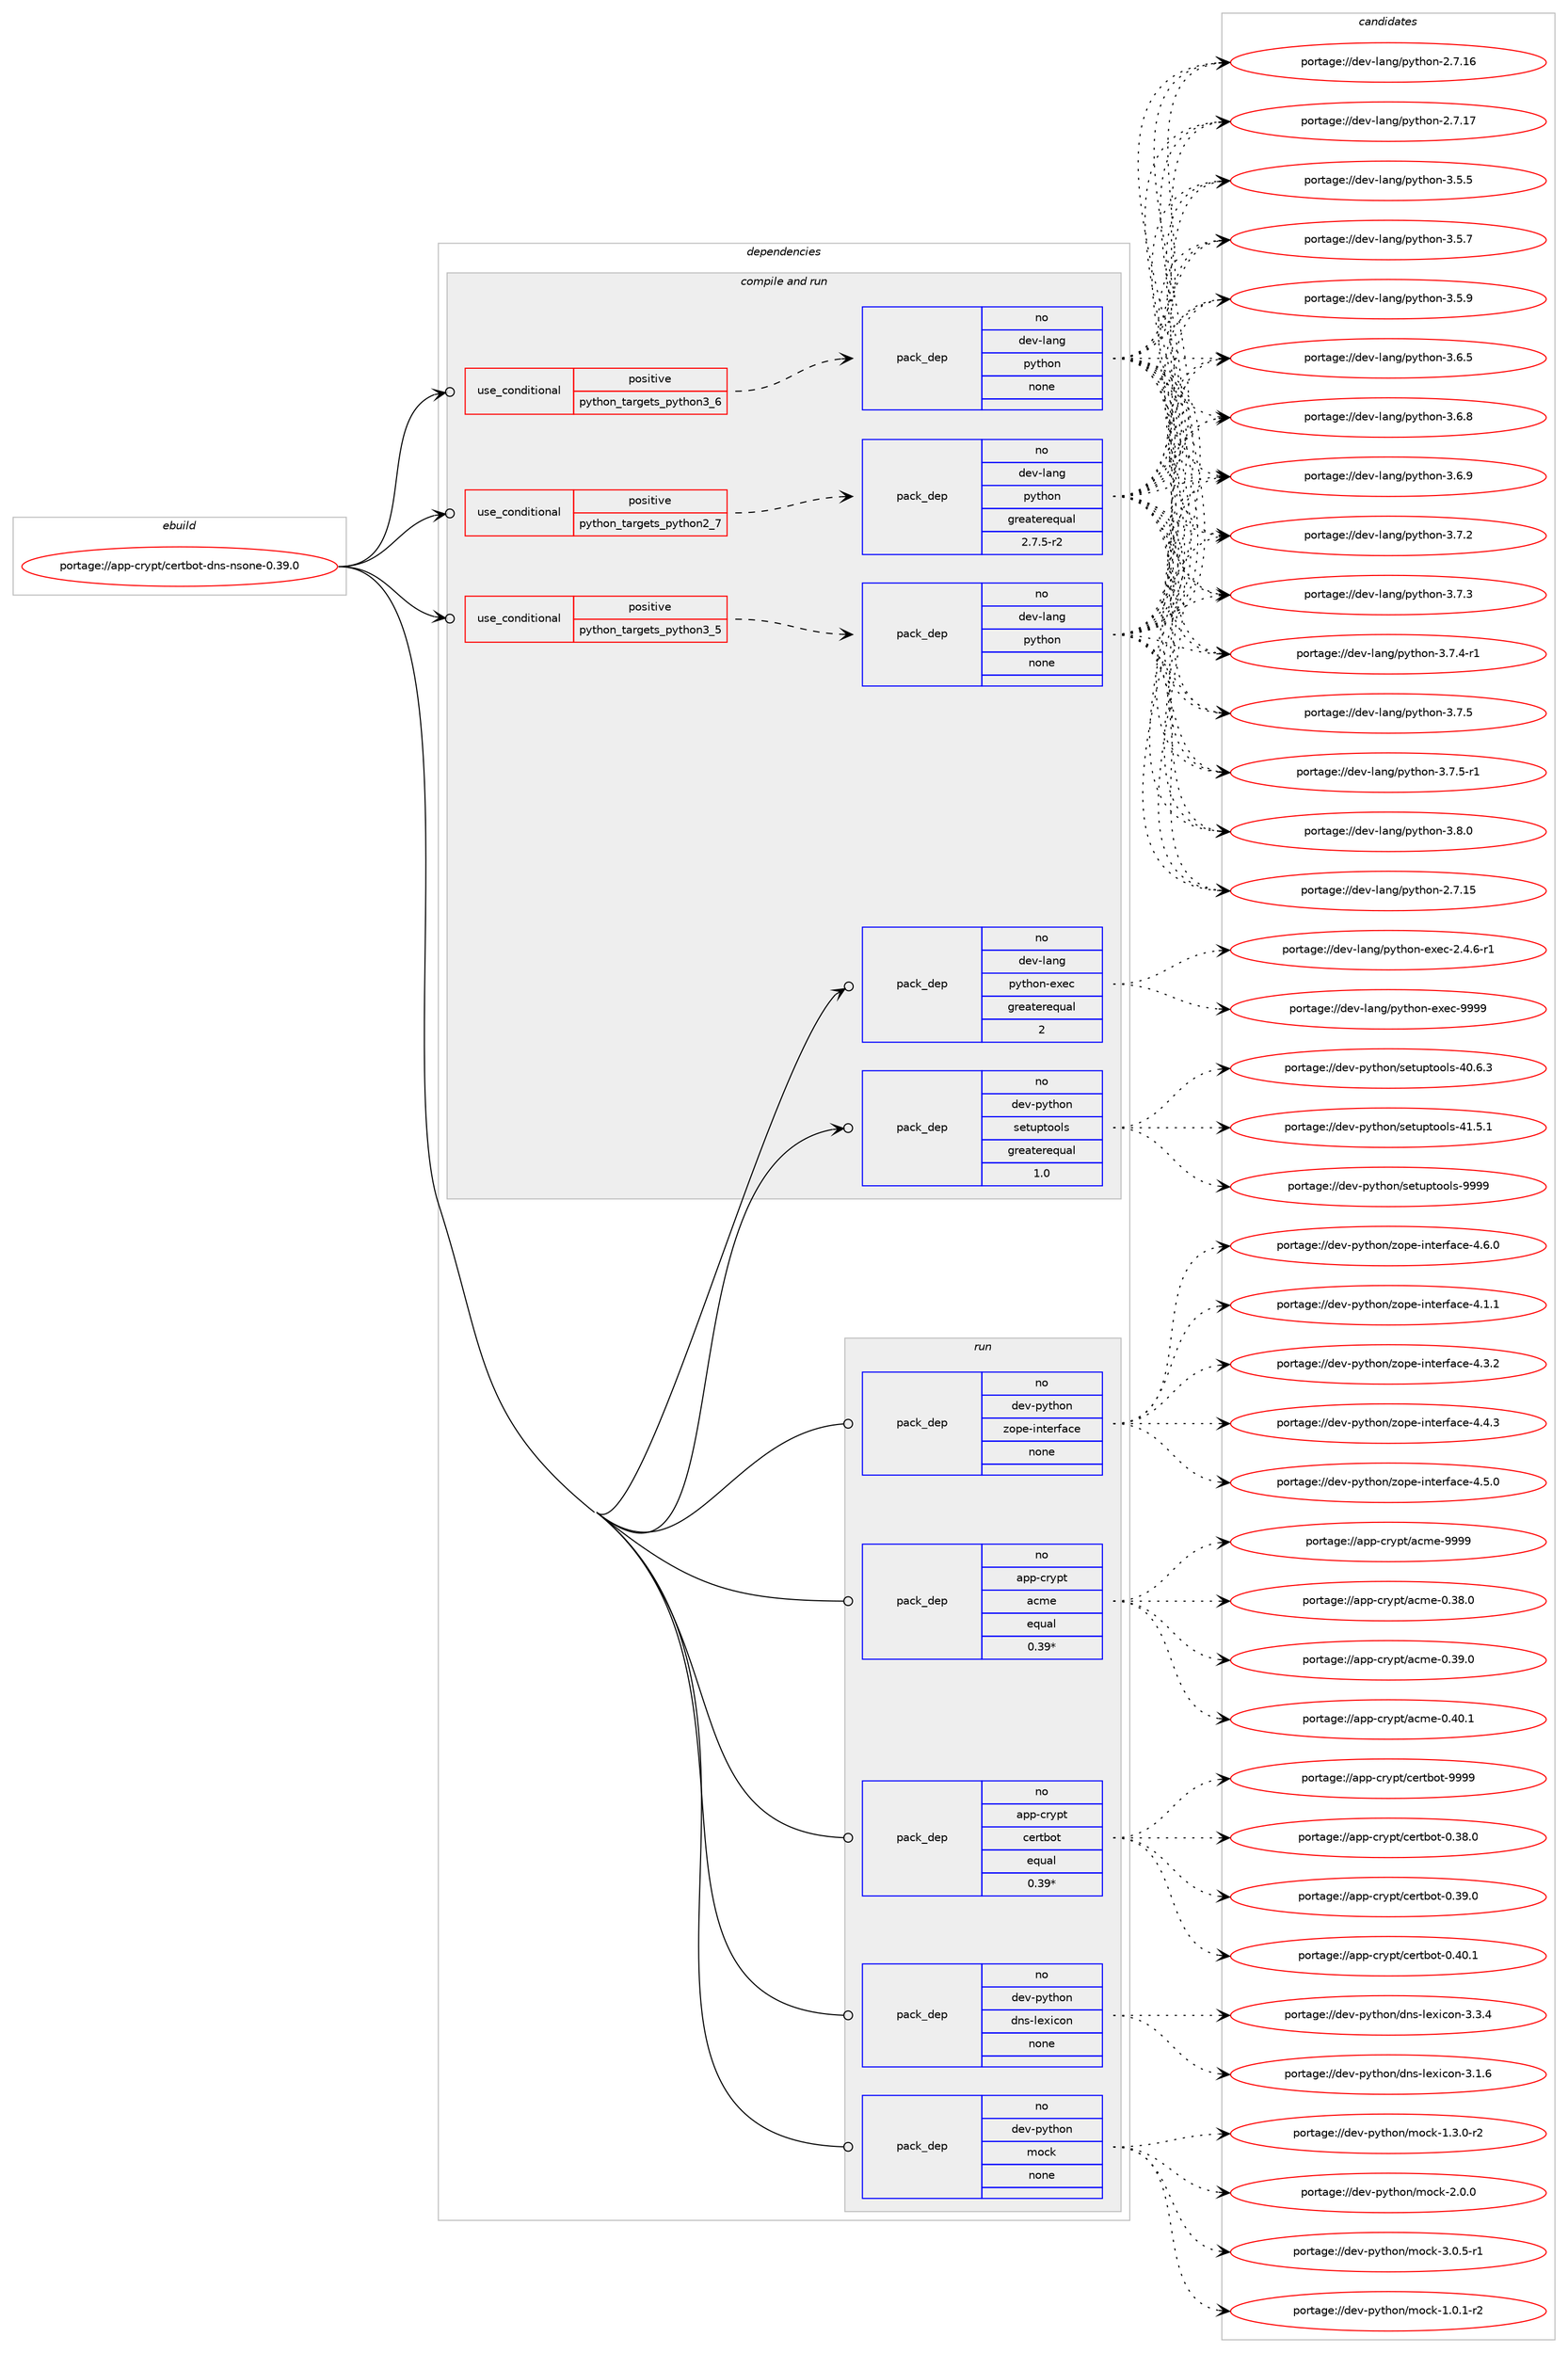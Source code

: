 digraph prolog {

# *************
# Graph options
# *************

newrank=true;
concentrate=true;
compound=true;
graph [rankdir=LR,fontname=Helvetica,fontsize=10,ranksep=1.5];#, ranksep=2.5, nodesep=0.2];
edge  [arrowhead=vee];
node  [fontname=Helvetica,fontsize=10];

# **********
# The ebuild
# **********

subgraph cluster_leftcol {
color=gray;
rank=same;
label=<<i>ebuild</i>>;
id [label="portage://app-crypt/certbot-dns-nsone-0.39.0", color=red, width=4, href="../app-crypt/certbot-dns-nsone-0.39.0.svg"];
}

# ****************
# The dependencies
# ****************

subgraph cluster_midcol {
color=gray;
label=<<i>dependencies</i>>;
subgraph cluster_compile {
fillcolor="#eeeeee";
style=filled;
label=<<i>compile</i>>;
}
subgraph cluster_compileandrun {
fillcolor="#eeeeee";
style=filled;
label=<<i>compile and run</i>>;
subgraph cond3191 {
dependency12259 [label=<<TABLE BORDER="0" CELLBORDER="1" CELLSPACING="0" CELLPADDING="4"><TR><TD ROWSPAN="3" CELLPADDING="10">use_conditional</TD></TR><TR><TD>positive</TD></TR><TR><TD>python_targets_python2_7</TD></TR></TABLE>>, shape=none, color=red];
subgraph pack8864 {
dependency12260 [label=<<TABLE BORDER="0" CELLBORDER="1" CELLSPACING="0" CELLPADDING="4" WIDTH="220"><TR><TD ROWSPAN="6" CELLPADDING="30">pack_dep</TD></TR><TR><TD WIDTH="110">no</TD></TR><TR><TD>dev-lang</TD></TR><TR><TD>python</TD></TR><TR><TD>greaterequal</TD></TR><TR><TD>2.7.5-r2</TD></TR></TABLE>>, shape=none, color=blue];
}
dependency12259:e -> dependency12260:w [weight=20,style="dashed",arrowhead="vee"];
}
id:e -> dependency12259:w [weight=20,style="solid",arrowhead="odotvee"];
subgraph cond3192 {
dependency12261 [label=<<TABLE BORDER="0" CELLBORDER="1" CELLSPACING="0" CELLPADDING="4"><TR><TD ROWSPAN="3" CELLPADDING="10">use_conditional</TD></TR><TR><TD>positive</TD></TR><TR><TD>python_targets_python3_5</TD></TR></TABLE>>, shape=none, color=red];
subgraph pack8865 {
dependency12262 [label=<<TABLE BORDER="0" CELLBORDER="1" CELLSPACING="0" CELLPADDING="4" WIDTH="220"><TR><TD ROWSPAN="6" CELLPADDING="30">pack_dep</TD></TR><TR><TD WIDTH="110">no</TD></TR><TR><TD>dev-lang</TD></TR><TR><TD>python</TD></TR><TR><TD>none</TD></TR><TR><TD></TD></TR></TABLE>>, shape=none, color=blue];
}
dependency12261:e -> dependency12262:w [weight=20,style="dashed",arrowhead="vee"];
}
id:e -> dependency12261:w [weight=20,style="solid",arrowhead="odotvee"];
subgraph cond3193 {
dependency12263 [label=<<TABLE BORDER="0" CELLBORDER="1" CELLSPACING="0" CELLPADDING="4"><TR><TD ROWSPAN="3" CELLPADDING="10">use_conditional</TD></TR><TR><TD>positive</TD></TR><TR><TD>python_targets_python3_6</TD></TR></TABLE>>, shape=none, color=red];
subgraph pack8866 {
dependency12264 [label=<<TABLE BORDER="0" CELLBORDER="1" CELLSPACING="0" CELLPADDING="4" WIDTH="220"><TR><TD ROWSPAN="6" CELLPADDING="30">pack_dep</TD></TR><TR><TD WIDTH="110">no</TD></TR><TR><TD>dev-lang</TD></TR><TR><TD>python</TD></TR><TR><TD>none</TD></TR><TR><TD></TD></TR></TABLE>>, shape=none, color=blue];
}
dependency12263:e -> dependency12264:w [weight=20,style="dashed",arrowhead="vee"];
}
id:e -> dependency12263:w [weight=20,style="solid",arrowhead="odotvee"];
subgraph pack8867 {
dependency12265 [label=<<TABLE BORDER="0" CELLBORDER="1" CELLSPACING="0" CELLPADDING="4" WIDTH="220"><TR><TD ROWSPAN="6" CELLPADDING="30">pack_dep</TD></TR><TR><TD WIDTH="110">no</TD></TR><TR><TD>dev-lang</TD></TR><TR><TD>python-exec</TD></TR><TR><TD>greaterequal</TD></TR><TR><TD>2</TD></TR></TABLE>>, shape=none, color=blue];
}
id:e -> dependency12265:w [weight=20,style="solid",arrowhead="odotvee"];
subgraph pack8868 {
dependency12266 [label=<<TABLE BORDER="0" CELLBORDER="1" CELLSPACING="0" CELLPADDING="4" WIDTH="220"><TR><TD ROWSPAN="6" CELLPADDING="30">pack_dep</TD></TR><TR><TD WIDTH="110">no</TD></TR><TR><TD>dev-python</TD></TR><TR><TD>setuptools</TD></TR><TR><TD>greaterequal</TD></TR><TR><TD>1.0</TD></TR></TABLE>>, shape=none, color=blue];
}
id:e -> dependency12266:w [weight=20,style="solid",arrowhead="odotvee"];
}
subgraph cluster_run {
fillcolor="#eeeeee";
style=filled;
label=<<i>run</i>>;
subgraph pack8869 {
dependency12267 [label=<<TABLE BORDER="0" CELLBORDER="1" CELLSPACING="0" CELLPADDING="4" WIDTH="220"><TR><TD ROWSPAN="6" CELLPADDING="30">pack_dep</TD></TR><TR><TD WIDTH="110">no</TD></TR><TR><TD>app-crypt</TD></TR><TR><TD>acme</TD></TR><TR><TD>equal</TD></TR><TR><TD>0.39*</TD></TR></TABLE>>, shape=none, color=blue];
}
id:e -> dependency12267:w [weight=20,style="solid",arrowhead="odot"];
subgraph pack8870 {
dependency12268 [label=<<TABLE BORDER="0" CELLBORDER="1" CELLSPACING="0" CELLPADDING="4" WIDTH="220"><TR><TD ROWSPAN="6" CELLPADDING="30">pack_dep</TD></TR><TR><TD WIDTH="110">no</TD></TR><TR><TD>app-crypt</TD></TR><TR><TD>certbot</TD></TR><TR><TD>equal</TD></TR><TR><TD>0.39*</TD></TR></TABLE>>, shape=none, color=blue];
}
id:e -> dependency12268:w [weight=20,style="solid",arrowhead="odot"];
subgraph pack8871 {
dependency12269 [label=<<TABLE BORDER="0" CELLBORDER="1" CELLSPACING="0" CELLPADDING="4" WIDTH="220"><TR><TD ROWSPAN="6" CELLPADDING="30">pack_dep</TD></TR><TR><TD WIDTH="110">no</TD></TR><TR><TD>dev-python</TD></TR><TR><TD>dns-lexicon</TD></TR><TR><TD>none</TD></TR><TR><TD></TD></TR></TABLE>>, shape=none, color=blue];
}
id:e -> dependency12269:w [weight=20,style="solid",arrowhead="odot"];
subgraph pack8872 {
dependency12270 [label=<<TABLE BORDER="0" CELLBORDER="1" CELLSPACING="0" CELLPADDING="4" WIDTH="220"><TR><TD ROWSPAN="6" CELLPADDING="30">pack_dep</TD></TR><TR><TD WIDTH="110">no</TD></TR><TR><TD>dev-python</TD></TR><TR><TD>mock</TD></TR><TR><TD>none</TD></TR><TR><TD></TD></TR></TABLE>>, shape=none, color=blue];
}
id:e -> dependency12270:w [weight=20,style="solid",arrowhead="odot"];
subgraph pack8873 {
dependency12271 [label=<<TABLE BORDER="0" CELLBORDER="1" CELLSPACING="0" CELLPADDING="4" WIDTH="220"><TR><TD ROWSPAN="6" CELLPADDING="30">pack_dep</TD></TR><TR><TD WIDTH="110">no</TD></TR><TR><TD>dev-python</TD></TR><TR><TD>zope-interface</TD></TR><TR><TD>none</TD></TR><TR><TD></TD></TR></TABLE>>, shape=none, color=blue];
}
id:e -> dependency12271:w [weight=20,style="solid",arrowhead="odot"];
}
}

# **************
# The candidates
# **************

subgraph cluster_choices {
rank=same;
color=gray;
label=<<i>candidates</i>>;

subgraph choice8864 {
color=black;
nodesep=1;
choiceportage10010111845108971101034711212111610411111045504655464953 [label="portage://dev-lang/python-2.7.15", color=red, width=4,href="../dev-lang/python-2.7.15.svg"];
choiceportage10010111845108971101034711212111610411111045504655464954 [label="portage://dev-lang/python-2.7.16", color=red, width=4,href="../dev-lang/python-2.7.16.svg"];
choiceportage10010111845108971101034711212111610411111045504655464955 [label="portage://dev-lang/python-2.7.17", color=red, width=4,href="../dev-lang/python-2.7.17.svg"];
choiceportage100101118451089711010347112121116104111110455146534653 [label="portage://dev-lang/python-3.5.5", color=red, width=4,href="../dev-lang/python-3.5.5.svg"];
choiceportage100101118451089711010347112121116104111110455146534655 [label="portage://dev-lang/python-3.5.7", color=red, width=4,href="../dev-lang/python-3.5.7.svg"];
choiceportage100101118451089711010347112121116104111110455146534657 [label="portage://dev-lang/python-3.5.9", color=red, width=4,href="../dev-lang/python-3.5.9.svg"];
choiceportage100101118451089711010347112121116104111110455146544653 [label="portage://dev-lang/python-3.6.5", color=red, width=4,href="../dev-lang/python-3.6.5.svg"];
choiceportage100101118451089711010347112121116104111110455146544656 [label="portage://dev-lang/python-3.6.8", color=red, width=4,href="../dev-lang/python-3.6.8.svg"];
choiceportage100101118451089711010347112121116104111110455146544657 [label="portage://dev-lang/python-3.6.9", color=red, width=4,href="../dev-lang/python-3.6.9.svg"];
choiceportage100101118451089711010347112121116104111110455146554650 [label="portage://dev-lang/python-3.7.2", color=red, width=4,href="../dev-lang/python-3.7.2.svg"];
choiceportage100101118451089711010347112121116104111110455146554651 [label="portage://dev-lang/python-3.7.3", color=red, width=4,href="../dev-lang/python-3.7.3.svg"];
choiceportage1001011184510897110103471121211161041111104551465546524511449 [label="portage://dev-lang/python-3.7.4-r1", color=red, width=4,href="../dev-lang/python-3.7.4-r1.svg"];
choiceportage100101118451089711010347112121116104111110455146554653 [label="portage://dev-lang/python-3.7.5", color=red, width=4,href="../dev-lang/python-3.7.5.svg"];
choiceportage1001011184510897110103471121211161041111104551465546534511449 [label="portage://dev-lang/python-3.7.5-r1", color=red, width=4,href="../dev-lang/python-3.7.5-r1.svg"];
choiceportage100101118451089711010347112121116104111110455146564648 [label="portage://dev-lang/python-3.8.0", color=red, width=4,href="../dev-lang/python-3.8.0.svg"];
dependency12260:e -> choiceportage10010111845108971101034711212111610411111045504655464953:w [style=dotted,weight="100"];
dependency12260:e -> choiceportage10010111845108971101034711212111610411111045504655464954:w [style=dotted,weight="100"];
dependency12260:e -> choiceportage10010111845108971101034711212111610411111045504655464955:w [style=dotted,weight="100"];
dependency12260:e -> choiceportage100101118451089711010347112121116104111110455146534653:w [style=dotted,weight="100"];
dependency12260:e -> choiceportage100101118451089711010347112121116104111110455146534655:w [style=dotted,weight="100"];
dependency12260:e -> choiceportage100101118451089711010347112121116104111110455146534657:w [style=dotted,weight="100"];
dependency12260:e -> choiceportage100101118451089711010347112121116104111110455146544653:w [style=dotted,weight="100"];
dependency12260:e -> choiceportage100101118451089711010347112121116104111110455146544656:w [style=dotted,weight="100"];
dependency12260:e -> choiceportage100101118451089711010347112121116104111110455146544657:w [style=dotted,weight="100"];
dependency12260:e -> choiceportage100101118451089711010347112121116104111110455146554650:w [style=dotted,weight="100"];
dependency12260:e -> choiceportage100101118451089711010347112121116104111110455146554651:w [style=dotted,weight="100"];
dependency12260:e -> choiceportage1001011184510897110103471121211161041111104551465546524511449:w [style=dotted,weight="100"];
dependency12260:e -> choiceportage100101118451089711010347112121116104111110455146554653:w [style=dotted,weight="100"];
dependency12260:e -> choiceportage1001011184510897110103471121211161041111104551465546534511449:w [style=dotted,weight="100"];
dependency12260:e -> choiceportage100101118451089711010347112121116104111110455146564648:w [style=dotted,weight="100"];
}
subgraph choice8865 {
color=black;
nodesep=1;
choiceportage10010111845108971101034711212111610411111045504655464953 [label="portage://dev-lang/python-2.7.15", color=red, width=4,href="../dev-lang/python-2.7.15.svg"];
choiceportage10010111845108971101034711212111610411111045504655464954 [label="portage://dev-lang/python-2.7.16", color=red, width=4,href="../dev-lang/python-2.7.16.svg"];
choiceportage10010111845108971101034711212111610411111045504655464955 [label="portage://dev-lang/python-2.7.17", color=red, width=4,href="../dev-lang/python-2.7.17.svg"];
choiceportage100101118451089711010347112121116104111110455146534653 [label="portage://dev-lang/python-3.5.5", color=red, width=4,href="../dev-lang/python-3.5.5.svg"];
choiceportage100101118451089711010347112121116104111110455146534655 [label="portage://dev-lang/python-3.5.7", color=red, width=4,href="../dev-lang/python-3.5.7.svg"];
choiceportage100101118451089711010347112121116104111110455146534657 [label="portage://dev-lang/python-3.5.9", color=red, width=4,href="../dev-lang/python-3.5.9.svg"];
choiceportage100101118451089711010347112121116104111110455146544653 [label="portage://dev-lang/python-3.6.5", color=red, width=4,href="../dev-lang/python-3.6.5.svg"];
choiceportage100101118451089711010347112121116104111110455146544656 [label="portage://dev-lang/python-3.6.8", color=red, width=4,href="../dev-lang/python-3.6.8.svg"];
choiceportage100101118451089711010347112121116104111110455146544657 [label="portage://dev-lang/python-3.6.9", color=red, width=4,href="../dev-lang/python-3.6.9.svg"];
choiceportage100101118451089711010347112121116104111110455146554650 [label="portage://dev-lang/python-3.7.2", color=red, width=4,href="../dev-lang/python-3.7.2.svg"];
choiceportage100101118451089711010347112121116104111110455146554651 [label="portage://dev-lang/python-3.7.3", color=red, width=4,href="../dev-lang/python-3.7.3.svg"];
choiceportage1001011184510897110103471121211161041111104551465546524511449 [label="portage://dev-lang/python-3.7.4-r1", color=red, width=4,href="../dev-lang/python-3.7.4-r1.svg"];
choiceportage100101118451089711010347112121116104111110455146554653 [label="portage://dev-lang/python-3.7.5", color=red, width=4,href="../dev-lang/python-3.7.5.svg"];
choiceportage1001011184510897110103471121211161041111104551465546534511449 [label="portage://dev-lang/python-3.7.5-r1", color=red, width=4,href="../dev-lang/python-3.7.5-r1.svg"];
choiceportage100101118451089711010347112121116104111110455146564648 [label="portage://dev-lang/python-3.8.0", color=red, width=4,href="../dev-lang/python-3.8.0.svg"];
dependency12262:e -> choiceportage10010111845108971101034711212111610411111045504655464953:w [style=dotted,weight="100"];
dependency12262:e -> choiceportage10010111845108971101034711212111610411111045504655464954:w [style=dotted,weight="100"];
dependency12262:e -> choiceportage10010111845108971101034711212111610411111045504655464955:w [style=dotted,weight="100"];
dependency12262:e -> choiceportage100101118451089711010347112121116104111110455146534653:w [style=dotted,weight="100"];
dependency12262:e -> choiceportage100101118451089711010347112121116104111110455146534655:w [style=dotted,weight="100"];
dependency12262:e -> choiceportage100101118451089711010347112121116104111110455146534657:w [style=dotted,weight="100"];
dependency12262:e -> choiceportage100101118451089711010347112121116104111110455146544653:w [style=dotted,weight="100"];
dependency12262:e -> choiceportage100101118451089711010347112121116104111110455146544656:w [style=dotted,weight="100"];
dependency12262:e -> choiceportage100101118451089711010347112121116104111110455146544657:w [style=dotted,weight="100"];
dependency12262:e -> choiceportage100101118451089711010347112121116104111110455146554650:w [style=dotted,weight="100"];
dependency12262:e -> choiceportage100101118451089711010347112121116104111110455146554651:w [style=dotted,weight="100"];
dependency12262:e -> choiceportage1001011184510897110103471121211161041111104551465546524511449:w [style=dotted,weight="100"];
dependency12262:e -> choiceportage100101118451089711010347112121116104111110455146554653:w [style=dotted,weight="100"];
dependency12262:e -> choiceportage1001011184510897110103471121211161041111104551465546534511449:w [style=dotted,weight="100"];
dependency12262:e -> choiceportage100101118451089711010347112121116104111110455146564648:w [style=dotted,weight="100"];
}
subgraph choice8866 {
color=black;
nodesep=1;
choiceportage10010111845108971101034711212111610411111045504655464953 [label="portage://dev-lang/python-2.7.15", color=red, width=4,href="../dev-lang/python-2.7.15.svg"];
choiceportage10010111845108971101034711212111610411111045504655464954 [label="portage://dev-lang/python-2.7.16", color=red, width=4,href="../dev-lang/python-2.7.16.svg"];
choiceportage10010111845108971101034711212111610411111045504655464955 [label="portage://dev-lang/python-2.7.17", color=red, width=4,href="../dev-lang/python-2.7.17.svg"];
choiceportage100101118451089711010347112121116104111110455146534653 [label="portage://dev-lang/python-3.5.5", color=red, width=4,href="../dev-lang/python-3.5.5.svg"];
choiceportage100101118451089711010347112121116104111110455146534655 [label="portage://dev-lang/python-3.5.7", color=red, width=4,href="../dev-lang/python-3.5.7.svg"];
choiceportage100101118451089711010347112121116104111110455146534657 [label="portage://dev-lang/python-3.5.9", color=red, width=4,href="../dev-lang/python-3.5.9.svg"];
choiceportage100101118451089711010347112121116104111110455146544653 [label="portage://dev-lang/python-3.6.5", color=red, width=4,href="../dev-lang/python-3.6.5.svg"];
choiceportage100101118451089711010347112121116104111110455146544656 [label="portage://dev-lang/python-3.6.8", color=red, width=4,href="../dev-lang/python-3.6.8.svg"];
choiceportage100101118451089711010347112121116104111110455146544657 [label="portage://dev-lang/python-3.6.9", color=red, width=4,href="../dev-lang/python-3.6.9.svg"];
choiceportage100101118451089711010347112121116104111110455146554650 [label="portage://dev-lang/python-3.7.2", color=red, width=4,href="../dev-lang/python-3.7.2.svg"];
choiceportage100101118451089711010347112121116104111110455146554651 [label="portage://dev-lang/python-3.7.3", color=red, width=4,href="../dev-lang/python-3.7.3.svg"];
choiceportage1001011184510897110103471121211161041111104551465546524511449 [label="portage://dev-lang/python-3.7.4-r1", color=red, width=4,href="../dev-lang/python-3.7.4-r1.svg"];
choiceportage100101118451089711010347112121116104111110455146554653 [label="portage://dev-lang/python-3.7.5", color=red, width=4,href="../dev-lang/python-3.7.5.svg"];
choiceportage1001011184510897110103471121211161041111104551465546534511449 [label="portage://dev-lang/python-3.7.5-r1", color=red, width=4,href="../dev-lang/python-3.7.5-r1.svg"];
choiceportage100101118451089711010347112121116104111110455146564648 [label="portage://dev-lang/python-3.8.0", color=red, width=4,href="../dev-lang/python-3.8.0.svg"];
dependency12264:e -> choiceportage10010111845108971101034711212111610411111045504655464953:w [style=dotted,weight="100"];
dependency12264:e -> choiceportage10010111845108971101034711212111610411111045504655464954:w [style=dotted,weight="100"];
dependency12264:e -> choiceportage10010111845108971101034711212111610411111045504655464955:w [style=dotted,weight="100"];
dependency12264:e -> choiceportage100101118451089711010347112121116104111110455146534653:w [style=dotted,weight="100"];
dependency12264:e -> choiceportage100101118451089711010347112121116104111110455146534655:w [style=dotted,weight="100"];
dependency12264:e -> choiceportage100101118451089711010347112121116104111110455146534657:w [style=dotted,weight="100"];
dependency12264:e -> choiceportage100101118451089711010347112121116104111110455146544653:w [style=dotted,weight="100"];
dependency12264:e -> choiceportage100101118451089711010347112121116104111110455146544656:w [style=dotted,weight="100"];
dependency12264:e -> choiceportage100101118451089711010347112121116104111110455146544657:w [style=dotted,weight="100"];
dependency12264:e -> choiceportage100101118451089711010347112121116104111110455146554650:w [style=dotted,weight="100"];
dependency12264:e -> choiceportage100101118451089711010347112121116104111110455146554651:w [style=dotted,weight="100"];
dependency12264:e -> choiceportage1001011184510897110103471121211161041111104551465546524511449:w [style=dotted,weight="100"];
dependency12264:e -> choiceportage100101118451089711010347112121116104111110455146554653:w [style=dotted,weight="100"];
dependency12264:e -> choiceportage1001011184510897110103471121211161041111104551465546534511449:w [style=dotted,weight="100"];
dependency12264:e -> choiceportage100101118451089711010347112121116104111110455146564648:w [style=dotted,weight="100"];
}
subgraph choice8867 {
color=black;
nodesep=1;
choiceportage10010111845108971101034711212111610411111045101120101994550465246544511449 [label="portage://dev-lang/python-exec-2.4.6-r1", color=red, width=4,href="../dev-lang/python-exec-2.4.6-r1.svg"];
choiceportage10010111845108971101034711212111610411111045101120101994557575757 [label="portage://dev-lang/python-exec-9999", color=red, width=4,href="../dev-lang/python-exec-9999.svg"];
dependency12265:e -> choiceportage10010111845108971101034711212111610411111045101120101994550465246544511449:w [style=dotted,weight="100"];
dependency12265:e -> choiceportage10010111845108971101034711212111610411111045101120101994557575757:w [style=dotted,weight="100"];
}
subgraph choice8868 {
color=black;
nodesep=1;
choiceportage100101118451121211161041111104711510111611711211611111110811545524846544651 [label="portage://dev-python/setuptools-40.6.3", color=red, width=4,href="../dev-python/setuptools-40.6.3.svg"];
choiceportage100101118451121211161041111104711510111611711211611111110811545524946534649 [label="portage://dev-python/setuptools-41.5.1", color=red, width=4,href="../dev-python/setuptools-41.5.1.svg"];
choiceportage10010111845112121116104111110471151011161171121161111111081154557575757 [label="portage://dev-python/setuptools-9999", color=red, width=4,href="../dev-python/setuptools-9999.svg"];
dependency12266:e -> choiceportage100101118451121211161041111104711510111611711211611111110811545524846544651:w [style=dotted,weight="100"];
dependency12266:e -> choiceportage100101118451121211161041111104711510111611711211611111110811545524946534649:w [style=dotted,weight="100"];
dependency12266:e -> choiceportage10010111845112121116104111110471151011161171121161111111081154557575757:w [style=dotted,weight="100"];
}
subgraph choice8869 {
color=black;
nodesep=1;
choiceportage97112112459911412111211647979910910145484651564648 [label="portage://app-crypt/acme-0.38.0", color=red, width=4,href="../app-crypt/acme-0.38.0.svg"];
choiceportage97112112459911412111211647979910910145484651574648 [label="portage://app-crypt/acme-0.39.0", color=red, width=4,href="../app-crypt/acme-0.39.0.svg"];
choiceportage97112112459911412111211647979910910145484652484649 [label="portage://app-crypt/acme-0.40.1", color=red, width=4,href="../app-crypt/acme-0.40.1.svg"];
choiceportage9711211245991141211121164797991091014557575757 [label="portage://app-crypt/acme-9999", color=red, width=4,href="../app-crypt/acme-9999.svg"];
dependency12267:e -> choiceportage97112112459911412111211647979910910145484651564648:w [style=dotted,weight="100"];
dependency12267:e -> choiceportage97112112459911412111211647979910910145484651574648:w [style=dotted,weight="100"];
dependency12267:e -> choiceportage97112112459911412111211647979910910145484652484649:w [style=dotted,weight="100"];
dependency12267:e -> choiceportage9711211245991141211121164797991091014557575757:w [style=dotted,weight="100"];
}
subgraph choice8870 {
color=black;
nodesep=1;
choiceportage97112112459911412111211647991011141169811111645484651564648 [label="portage://app-crypt/certbot-0.38.0", color=red, width=4,href="../app-crypt/certbot-0.38.0.svg"];
choiceportage97112112459911412111211647991011141169811111645484651574648 [label="portage://app-crypt/certbot-0.39.0", color=red, width=4,href="../app-crypt/certbot-0.39.0.svg"];
choiceportage97112112459911412111211647991011141169811111645484652484649 [label="portage://app-crypt/certbot-0.40.1", color=red, width=4,href="../app-crypt/certbot-0.40.1.svg"];
choiceportage9711211245991141211121164799101114116981111164557575757 [label="portage://app-crypt/certbot-9999", color=red, width=4,href="../app-crypt/certbot-9999.svg"];
dependency12268:e -> choiceportage97112112459911412111211647991011141169811111645484651564648:w [style=dotted,weight="100"];
dependency12268:e -> choiceportage97112112459911412111211647991011141169811111645484651574648:w [style=dotted,weight="100"];
dependency12268:e -> choiceportage97112112459911412111211647991011141169811111645484652484649:w [style=dotted,weight="100"];
dependency12268:e -> choiceportage9711211245991141211121164799101114116981111164557575757:w [style=dotted,weight="100"];
}
subgraph choice8871 {
color=black;
nodesep=1;
choiceportage10010111845112121116104111110471001101154510810112010599111110455146494654 [label="portage://dev-python/dns-lexicon-3.1.6", color=red, width=4,href="../dev-python/dns-lexicon-3.1.6.svg"];
choiceportage10010111845112121116104111110471001101154510810112010599111110455146514652 [label="portage://dev-python/dns-lexicon-3.3.4", color=red, width=4,href="../dev-python/dns-lexicon-3.3.4.svg"];
dependency12269:e -> choiceportage10010111845112121116104111110471001101154510810112010599111110455146494654:w [style=dotted,weight="100"];
dependency12269:e -> choiceportage10010111845112121116104111110471001101154510810112010599111110455146514652:w [style=dotted,weight="100"];
}
subgraph choice8872 {
color=black;
nodesep=1;
choiceportage1001011184511212111610411111047109111991074549464846494511450 [label="portage://dev-python/mock-1.0.1-r2", color=red, width=4,href="../dev-python/mock-1.0.1-r2.svg"];
choiceportage1001011184511212111610411111047109111991074549465146484511450 [label="portage://dev-python/mock-1.3.0-r2", color=red, width=4,href="../dev-python/mock-1.3.0-r2.svg"];
choiceportage100101118451121211161041111104710911199107455046484648 [label="portage://dev-python/mock-2.0.0", color=red, width=4,href="../dev-python/mock-2.0.0.svg"];
choiceportage1001011184511212111610411111047109111991074551464846534511449 [label="portage://dev-python/mock-3.0.5-r1", color=red, width=4,href="../dev-python/mock-3.0.5-r1.svg"];
dependency12270:e -> choiceportage1001011184511212111610411111047109111991074549464846494511450:w [style=dotted,weight="100"];
dependency12270:e -> choiceportage1001011184511212111610411111047109111991074549465146484511450:w [style=dotted,weight="100"];
dependency12270:e -> choiceportage100101118451121211161041111104710911199107455046484648:w [style=dotted,weight="100"];
dependency12270:e -> choiceportage1001011184511212111610411111047109111991074551464846534511449:w [style=dotted,weight="100"];
}
subgraph choice8873 {
color=black;
nodesep=1;
choiceportage1001011184511212111610411111047122111112101451051101161011141029799101455246494649 [label="portage://dev-python/zope-interface-4.1.1", color=red, width=4,href="../dev-python/zope-interface-4.1.1.svg"];
choiceportage1001011184511212111610411111047122111112101451051101161011141029799101455246514650 [label="portage://dev-python/zope-interface-4.3.2", color=red, width=4,href="../dev-python/zope-interface-4.3.2.svg"];
choiceportage1001011184511212111610411111047122111112101451051101161011141029799101455246524651 [label="portage://dev-python/zope-interface-4.4.3", color=red, width=4,href="../dev-python/zope-interface-4.4.3.svg"];
choiceportage1001011184511212111610411111047122111112101451051101161011141029799101455246534648 [label="portage://dev-python/zope-interface-4.5.0", color=red, width=4,href="../dev-python/zope-interface-4.5.0.svg"];
choiceportage1001011184511212111610411111047122111112101451051101161011141029799101455246544648 [label="portage://dev-python/zope-interface-4.6.0", color=red, width=4,href="../dev-python/zope-interface-4.6.0.svg"];
dependency12271:e -> choiceportage1001011184511212111610411111047122111112101451051101161011141029799101455246494649:w [style=dotted,weight="100"];
dependency12271:e -> choiceportage1001011184511212111610411111047122111112101451051101161011141029799101455246514650:w [style=dotted,weight="100"];
dependency12271:e -> choiceportage1001011184511212111610411111047122111112101451051101161011141029799101455246524651:w [style=dotted,weight="100"];
dependency12271:e -> choiceportage1001011184511212111610411111047122111112101451051101161011141029799101455246534648:w [style=dotted,weight="100"];
dependency12271:e -> choiceportage1001011184511212111610411111047122111112101451051101161011141029799101455246544648:w [style=dotted,weight="100"];
}
}

}
